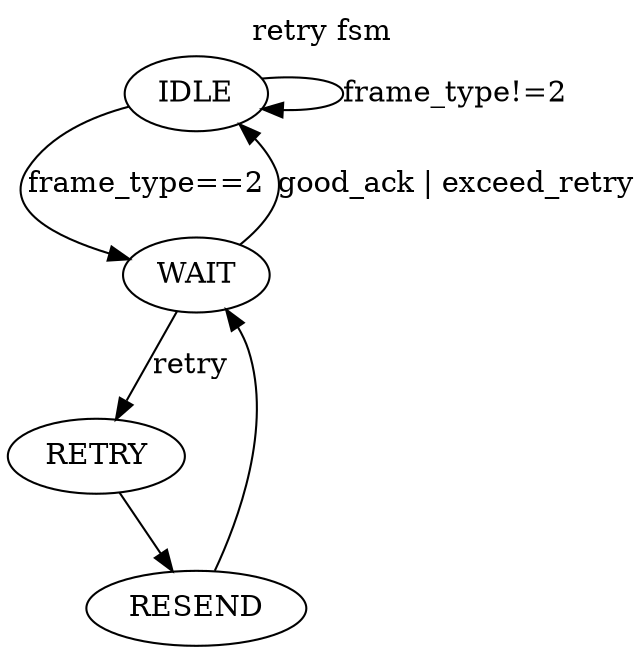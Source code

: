 digraph G {
	nodesep = 0.5;
	label="retry fsm"
	labelloc="t";
	

	IDLE->IDLE [label="frame_type!=2"];
	IDLE->WAIT [label="frame_type==2"];

	WAIT-> IDLE [label="good_ack | exceed_retry"];
	WAIT-> RETRY [label="retry"];

	RETRY-> RESEND;

	RESEND-> WAIT;


}
